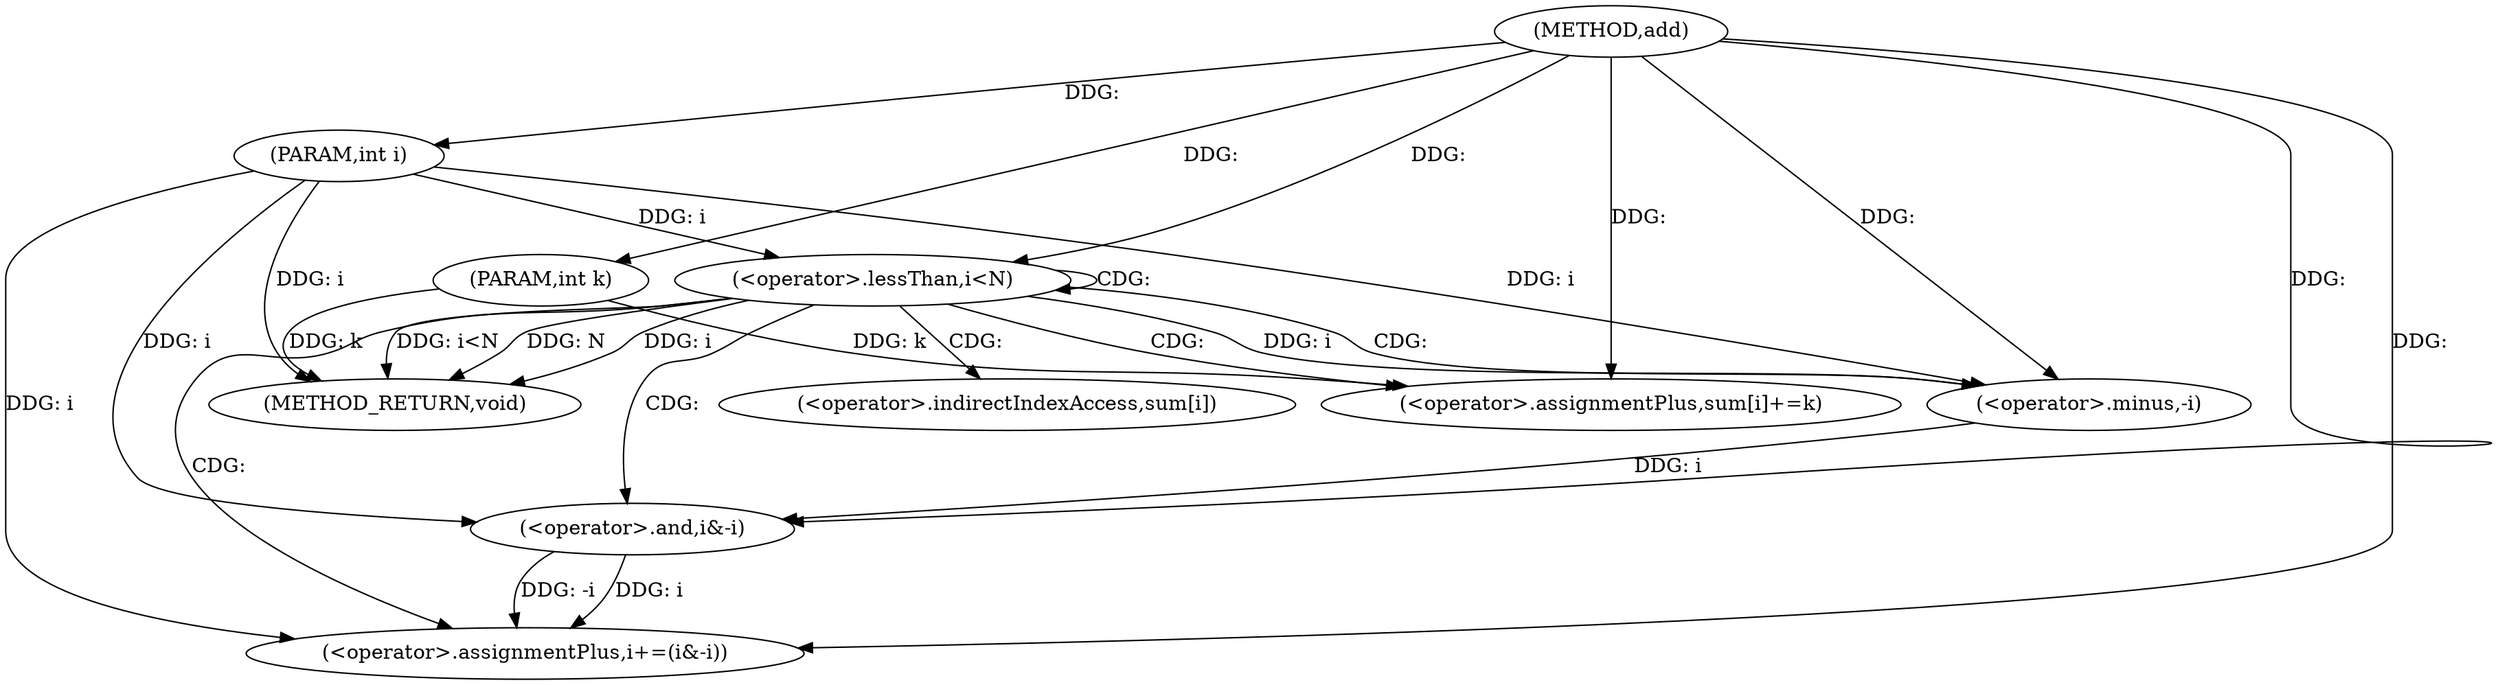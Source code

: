 digraph "add" {  
"1000668" [label = "(METHOD,add)" ]
"1000687" [label = "(METHOD_RETURN,void)" ]
"1000669" [label = "(PARAM,int i)" ]
"1000670" [label = "(PARAM,int k)" ]
"1000673" [label = "(<operator>.lessThan,i<N)" ]
"1000676" [label = "(<operator>.assignmentPlus,i+=(i&-i))" ]
"1000682" [label = "(<operator>.assignmentPlus,sum[i]+=k)" ]
"1000678" [label = "(<operator>.and,i&-i)" ]
"1000680" [label = "(<operator>.minus,-i)" ]
"1000683" [label = "(<operator>.indirectIndexAccess,sum[i])" ]
  "1000669" -> "1000687"  [ label = "DDG: i"] 
  "1000670" -> "1000687"  [ label = "DDG: k"] 
  "1000673" -> "1000687"  [ label = "DDG: i"] 
  "1000673" -> "1000687"  [ label = "DDG: i<N"] 
  "1000673" -> "1000687"  [ label = "DDG: N"] 
  "1000668" -> "1000669"  [ label = "DDG: "] 
  "1000668" -> "1000670"  [ label = "DDG: "] 
  "1000678" -> "1000676"  [ label = "DDG: i"] 
  "1000678" -> "1000676"  [ label = "DDG: -i"] 
  "1000670" -> "1000682"  [ label = "DDG: k"] 
  "1000668" -> "1000682"  [ label = "DDG: "] 
  "1000669" -> "1000673"  [ label = "DDG: i"] 
  "1000668" -> "1000673"  [ label = "DDG: "] 
  "1000669" -> "1000676"  [ label = "DDG: i"] 
  "1000668" -> "1000676"  [ label = "DDG: "] 
  "1000680" -> "1000678"  [ label = "DDG: i"] 
  "1000669" -> "1000678"  [ label = "DDG: i"] 
  "1000668" -> "1000678"  [ label = "DDG: "] 
  "1000673" -> "1000680"  [ label = "DDG: i"] 
  "1000669" -> "1000680"  [ label = "DDG: i"] 
  "1000668" -> "1000680"  [ label = "DDG: "] 
  "1000673" -> "1000678"  [ label = "CDG: "] 
  "1000673" -> "1000680"  [ label = "CDG: "] 
  "1000673" -> "1000676"  [ label = "CDG: "] 
  "1000673" -> "1000682"  [ label = "CDG: "] 
  "1000673" -> "1000673"  [ label = "CDG: "] 
  "1000673" -> "1000683"  [ label = "CDG: "] 
}
